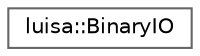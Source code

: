 digraph "类继承关系图"
{
 // LATEX_PDF_SIZE
  bgcolor="transparent";
  edge [fontname=Helvetica,fontsize=10,labelfontname=Helvetica,labelfontsize=10];
  node [fontname=Helvetica,fontsize=10,shape=box,height=0.2,width=0.4];
  rankdir="LR";
  Node0 [id="Node000000",label="luisa::BinaryIO",height=0.2,width=0.4,color="grey40", fillcolor="white", style="filled",URL="$classluisa_1_1_binary_i_o.html",tooltip=" "];
}
